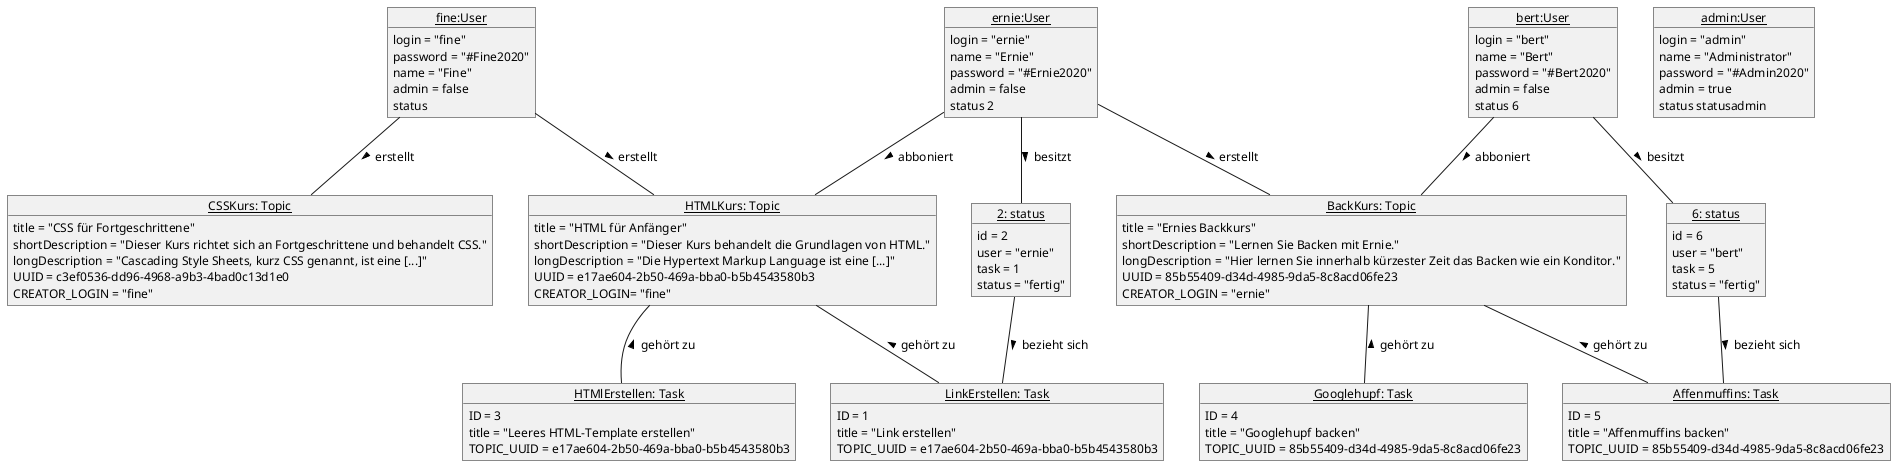 @startuml

' Layout
skinparam classAttributeIconSize 0
skinparam monochrome true
skinparam shadowing false
skinparam DefaultFontName arial
skinparam DefaultFontSize 12
skinparam ClassFontStyle bold

'User
object "<u>fine:User</u>" as fine{
    login = "fine"
    password = "#Fine2020"
    name = "Fine"
    admin = false
    status
}
object "<u>ernie:User</u>" as ernie{
    login = "ernie"
    name = "Ernie"
    password = "#Ernie2020"
    admin = false
    status 2
}
object "<u>bert:User</u>" as bert{
    login = "bert"
    name = "Bert"
    password = "#Bert2020"
    admin = false
    status 6
}
object "<u>admin:User</u>" as admin{
    login = "admin"
    name = "Administrator"
    password = "#Admin2020"
    admin = true
    status statusadmin
}

'Topics
object "<u>HTMLKurs: Topic</u>" as HTMLKurs{
    title = "HTML für Anfänger"
    shortDescription = "Dieser Kurs behandelt die Grundlagen von HTML."
    longDescription = "Die Hypertext Markup Language ist eine [...]"
    UUID = e17ae604-2b50-469a-bba0-b5b4543580b3
    CREATOR_LOGIN= "fine"

}
object "<u>CSSKurs: Topic</u>" as CSSKurs{
    title = "CSS für Fortgeschrittene"
    shortDescription = "Dieser Kurs richtet sich an Fortgeschrittene und behandelt CSS."
    longDescription = "Cascading Style Sheets, kurz CSS genannt, ist eine [...]"
    UUID = c3ef0536-dd96-4968-a9b3-4bad0c13d1e0
    CREATOR_LOGIN = "fine"
}
object "<u>BackKurs: Topic</u>" as BackKurs{
    title = "Ernies Backkurs"
    shortDescription = "Lernen Sie Backen mit Ernie."
    longDescription = "Hier lernen Sie innerhalb kürzester Zeit das Backen wie ein Konditor."
    UUID = 85b55409-d34d-4985-9da5-8c8acd06fe23
    CREATOR_LOGIN = "ernie"
}

'Tasks
object "<u>LinkErstellen: Task</u>" as LinkErstellen {
    ID = 1
    title = "Link erstellen"
    TOPIC_UUID = e17ae604-2b50-469a-bba0-b5b4543580b3
}
object "<u>HTMlErstellen: Task</u>" as HTMlErstellen {
    ID = 3
    title = "Leeres HTML-Template erstellen"
    TOPIC_UUID = e17ae604-2b50-469a-bba0-b5b4543580b3
}
object "<u>Googlehupf: Task</u>" as Googlehupf {
    ID = 4
    title = "Googlehupf backen"
    TOPIC_UUID = 85b55409-d34d-4985-9da5-8c8acd06fe23
}
object "<u>Affenmuffins: Task</u>" as Affenmuffins {
    ID = 5
    title = "Affenmuffins backen"
    TOPIC_UUID = 85b55409-d34d-4985-9da5-8c8acd06fe23
}

'status
object "<u>2: status</u>" as 2{
	id = 2
	user = "ernie"
	task = 1
	status = "fertig"
}

object "<u>6: status</u>" as 6{
	id = 6
	user = "bert"
	task = 5
	status = "fertig"
}

'Assoziationen
fine -- HTMLKurs :> erstellt
fine -- CSSKurs :> erstellt
ernie -- BackKurs :> erstellt

ernie -- 2 :> besitzt
bert -- 6 :> besitzt

ernie -- HTMLKurs :> abboniert
bert -- BackKurs :> abboniert

HTMLKurs -- LinkErstellen :< gehört zu
HTMLKurs -- HTMlErstellen :< gehört zu

6 -- Affenmuffins :> bezieht sich
2 -- LinkErstellen :> bezieht sich

BackKurs -- Googlehupf :< gehört zu
BackKurs -- Affenmuffins :< gehört zu


@enduml